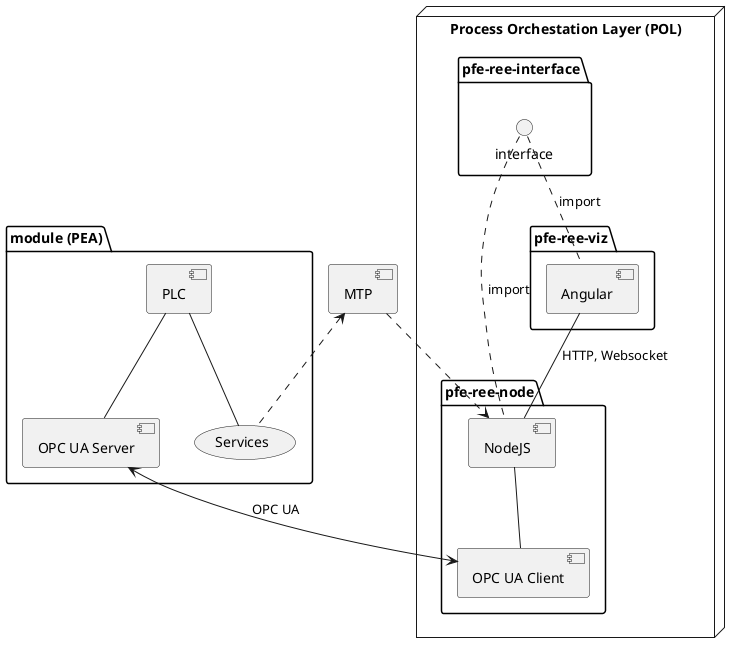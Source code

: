 @startuml

package "module (PEA)" {
    [PLC] -- [OPC UA Server]
    [PLC] -- (Services)
}

node "Process Orchestation Layer (POL)" {
    package "pfe-ree-node" {
        [NodeJS] -- [OPC UA Client]
    }

    package "pfe-ree-viz" {
        [Angular] -- [NodeJS] : HTTP, Websocket
    }

    package "pfe-ree-interface" {
        () interface as if
    }
}

if .. [NodeJS] : import
if .. [Angular] : import

[OPC UA Server] <--> [OPC UA Client] : OPC UA

[MTP] <.. (Services)
[MTP] ..> [NodeJS]

@enduml